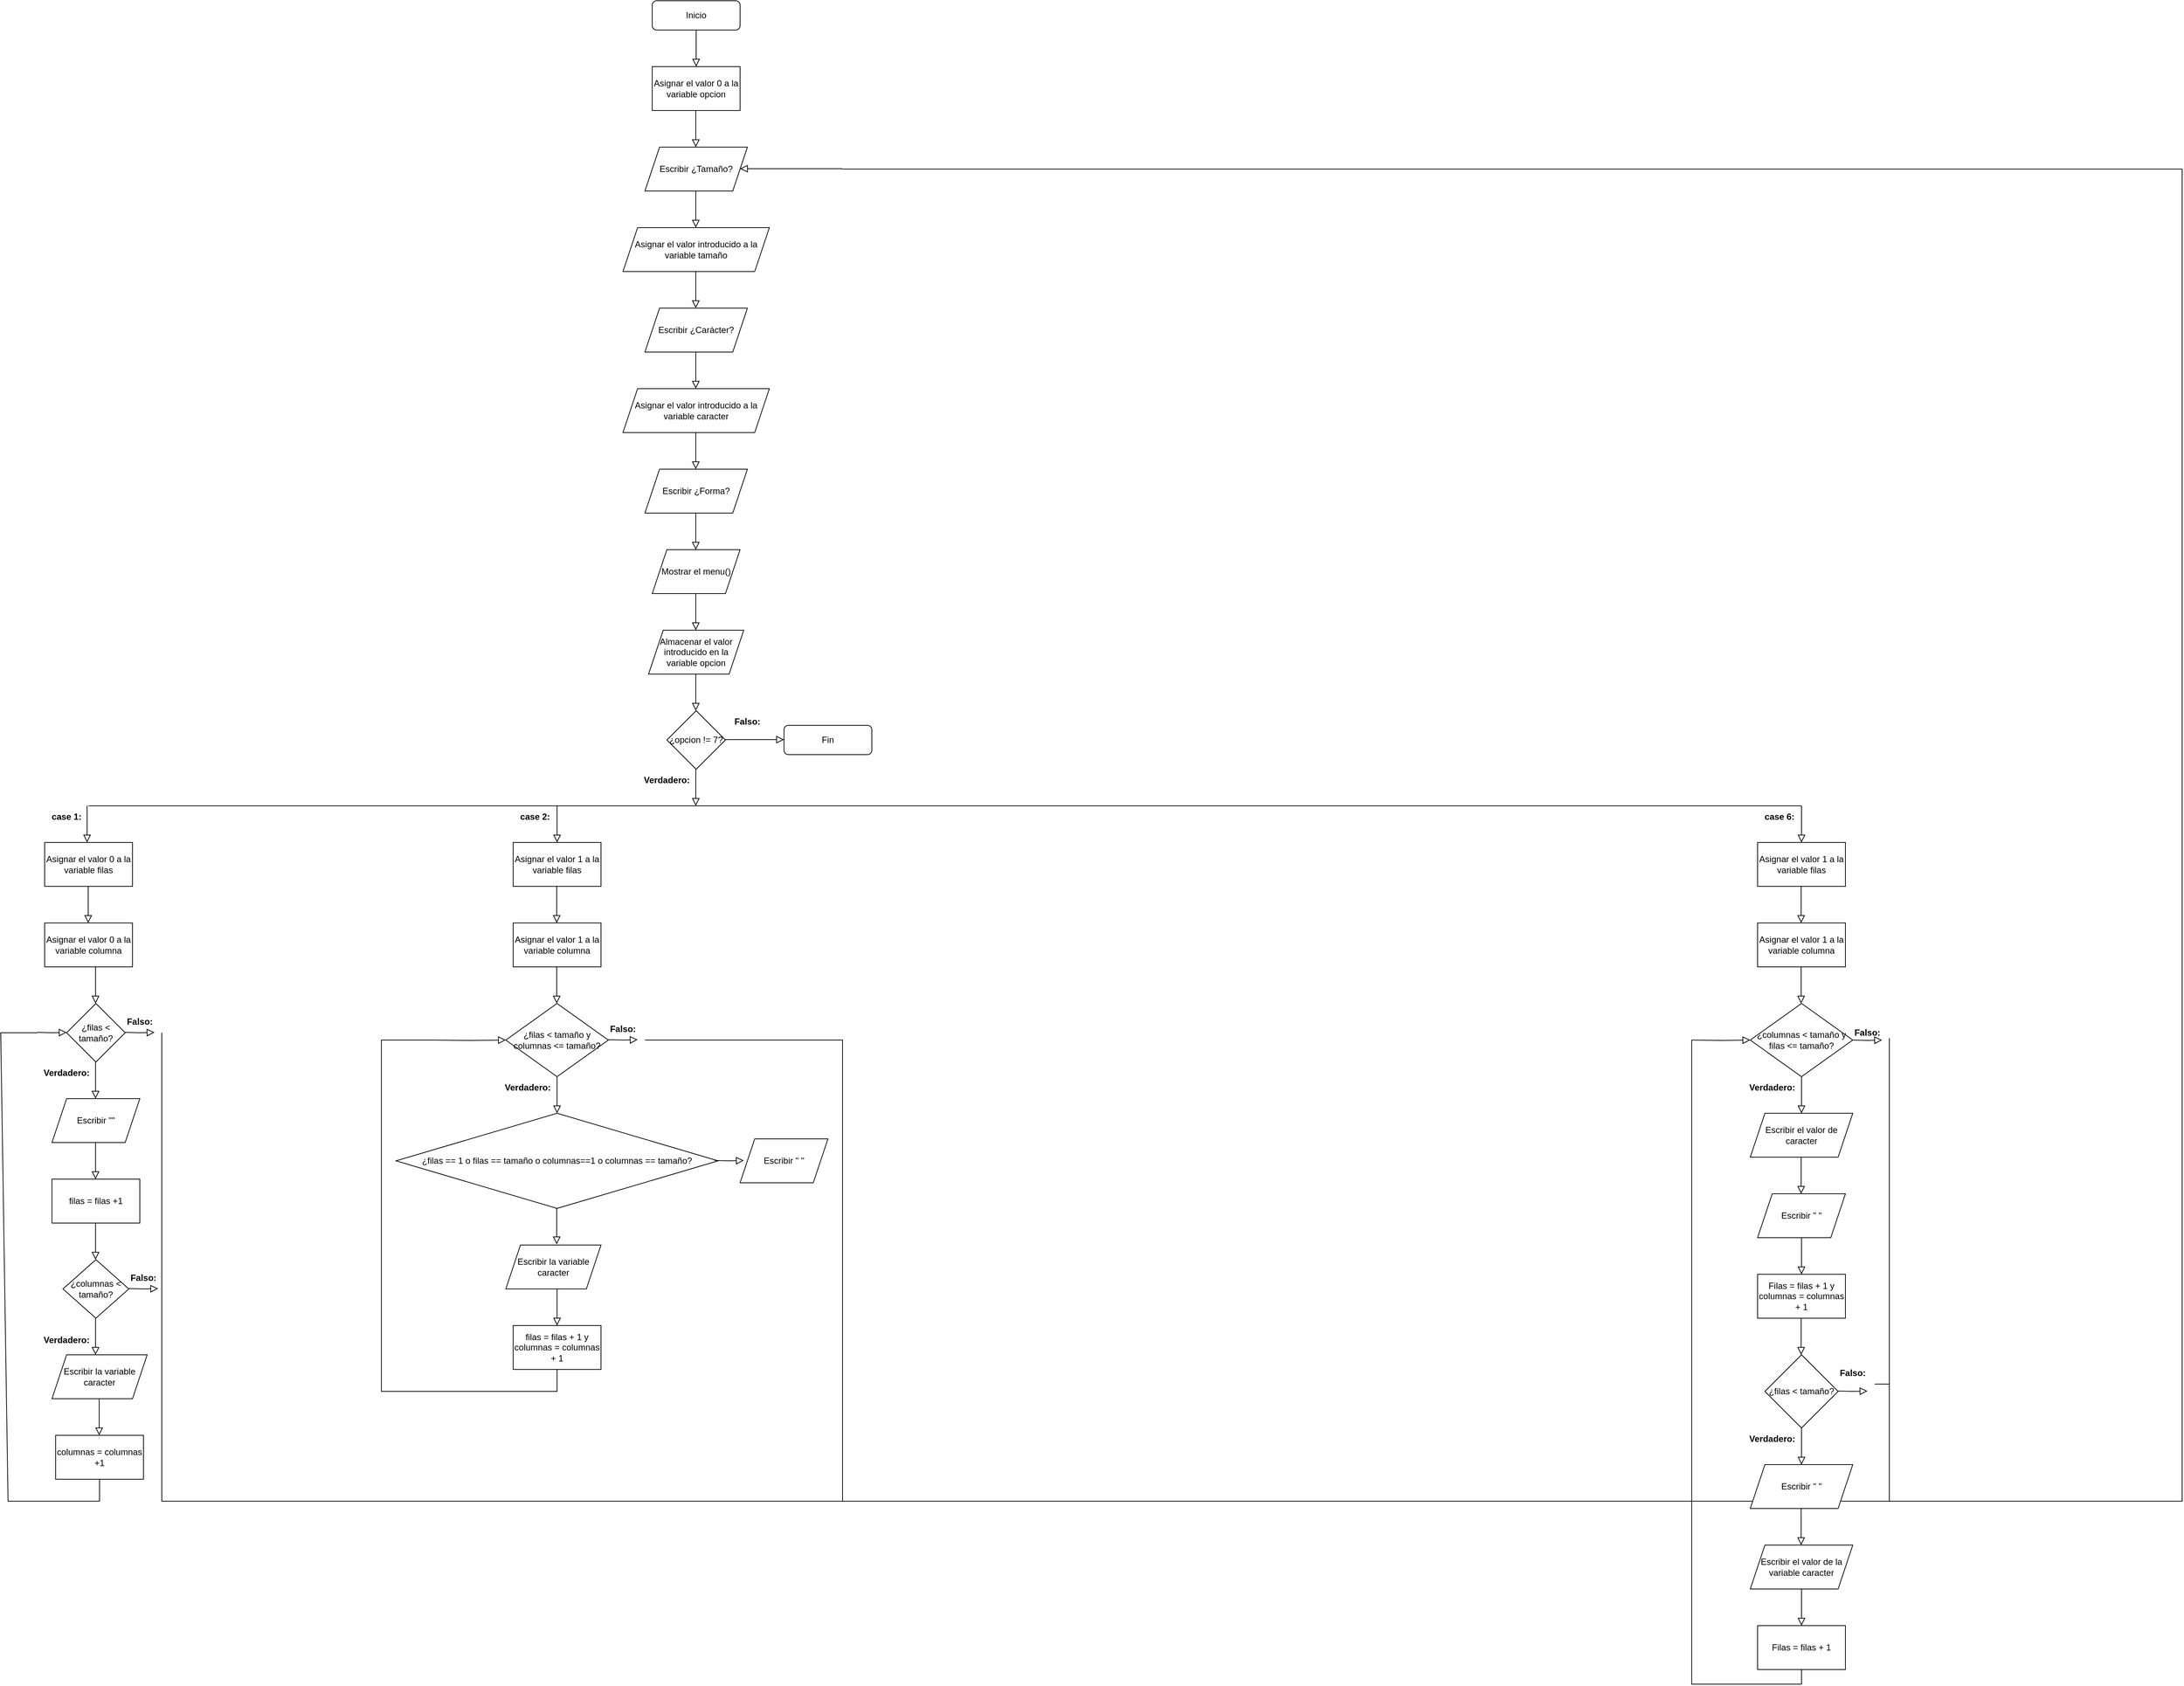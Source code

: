 <mxfile version="16.6.4" type="github">
  <diagram id="C5RBs43oDa-KdzZeNtuy" name="Page-1">
    <mxGraphModel dx="2249" dy="794" grid="1" gridSize="10" guides="1" tooltips="1" connect="1" arrows="1" fold="1" page="1" pageScale="1" pageWidth="827" pageHeight="1169" math="0" shadow="0">
      <root>
        <mxCell id="WIyWlLk6GJQsqaUBKTNV-0" />
        <mxCell id="WIyWlLk6GJQsqaUBKTNV-1" parent="WIyWlLk6GJQsqaUBKTNV-0" />
        <mxCell id="WIyWlLk6GJQsqaUBKTNV-2" value="" style="rounded=0;html=1;jettySize=auto;orthogonalLoop=1;fontSize=11;endArrow=block;endFill=0;endSize=8;strokeWidth=1;shadow=0;labelBackgroundColor=none;edgeStyle=orthogonalEdgeStyle;" parent="WIyWlLk6GJQsqaUBKTNV-1" source="WIyWlLk6GJQsqaUBKTNV-3" edge="1">
          <mxGeometry relative="1" as="geometry">
            <mxPoint x="220" y="170" as="targetPoint" />
          </mxGeometry>
        </mxCell>
        <mxCell id="WIyWlLk6GJQsqaUBKTNV-3" value="Inicio" style="rounded=1;whiteSpace=wrap;html=1;fontSize=12;glass=0;strokeWidth=1;shadow=0;" parent="WIyWlLk6GJQsqaUBKTNV-1" vertex="1">
          <mxGeometry x="160" y="80" width="120" height="40" as="geometry" />
        </mxCell>
        <mxCell id="WIyWlLk6GJQsqaUBKTNV-11" value="Fin" style="rounded=1;whiteSpace=wrap;html=1;fontSize=12;glass=0;strokeWidth=1;shadow=0;" parent="WIyWlLk6GJQsqaUBKTNV-1" vertex="1">
          <mxGeometry x="340" y="1070" width="120" height="40" as="geometry" />
        </mxCell>
        <mxCell id="46j91-FNaxugVj8FgMSO-0" value="Asignar el valor 0 a la variable opcion" style="rounded=0;whiteSpace=wrap;html=1;" vertex="1" parent="WIyWlLk6GJQsqaUBKTNV-1">
          <mxGeometry x="160" y="170" width="120" height="60" as="geometry" />
        </mxCell>
        <mxCell id="46j91-FNaxugVj8FgMSO-1" value="" style="rounded=0;html=1;jettySize=auto;orthogonalLoop=1;fontSize=11;endArrow=block;endFill=0;endSize=8;strokeWidth=1;shadow=0;labelBackgroundColor=none;edgeStyle=orthogonalEdgeStyle;" edge="1" parent="WIyWlLk6GJQsqaUBKTNV-1">
          <mxGeometry relative="1" as="geometry">
            <mxPoint x="219.5" y="230" as="sourcePoint" />
            <mxPoint x="219.5" y="280" as="targetPoint" />
          </mxGeometry>
        </mxCell>
        <mxCell id="46j91-FNaxugVj8FgMSO-2" value="Escribir ¿Tamaño?" style="shape=parallelogram;perimeter=parallelogramPerimeter;whiteSpace=wrap;html=1;fixedSize=1;" vertex="1" parent="WIyWlLk6GJQsqaUBKTNV-1">
          <mxGeometry x="150" y="280" width="140" height="60" as="geometry" />
        </mxCell>
        <mxCell id="46j91-FNaxugVj8FgMSO-10" value="" style="rounded=0;html=1;jettySize=auto;orthogonalLoop=1;fontSize=11;endArrow=block;endFill=0;endSize=8;strokeWidth=1;shadow=0;labelBackgroundColor=none;edgeStyle=orthogonalEdgeStyle;" edge="1" parent="WIyWlLk6GJQsqaUBKTNV-1">
          <mxGeometry relative="1" as="geometry">
            <mxPoint x="219.5" y="780" as="sourcePoint" />
            <mxPoint x="219.5" y="830" as="targetPoint" />
          </mxGeometry>
        </mxCell>
        <mxCell id="46j91-FNaxugVj8FgMSO-11" value="" style="rounded=0;html=1;jettySize=auto;orthogonalLoop=1;fontSize=11;endArrow=block;endFill=0;endSize=8;strokeWidth=1;shadow=0;labelBackgroundColor=none;edgeStyle=orthogonalEdgeStyle;" edge="1" parent="WIyWlLk6GJQsqaUBKTNV-1">
          <mxGeometry relative="1" as="geometry">
            <mxPoint x="219.5" y="670" as="sourcePoint" />
            <mxPoint x="219.5" y="720" as="targetPoint" />
          </mxGeometry>
        </mxCell>
        <mxCell id="46j91-FNaxugVj8FgMSO-12" value="" style="rounded=0;html=1;jettySize=auto;orthogonalLoop=1;fontSize=11;endArrow=block;endFill=0;endSize=8;strokeWidth=1;shadow=0;labelBackgroundColor=none;edgeStyle=orthogonalEdgeStyle;" edge="1" parent="WIyWlLk6GJQsqaUBKTNV-1">
          <mxGeometry relative="1" as="geometry">
            <mxPoint x="219.5" y="560" as="sourcePoint" />
            <mxPoint x="219.5" y="610" as="targetPoint" />
          </mxGeometry>
        </mxCell>
        <mxCell id="46j91-FNaxugVj8FgMSO-13" value="" style="rounded=0;html=1;jettySize=auto;orthogonalLoop=1;fontSize=11;endArrow=block;endFill=0;endSize=8;strokeWidth=1;shadow=0;labelBackgroundColor=none;edgeStyle=orthogonalEdgeStyle;" edge="1" parent="WIyWlLk6GJQsqaUBKTNV-1">
          <mxGeometry relative="1" as="geometry">
            <mxPoint x="219.5" y="450" as="sourcePoint" />
            <mxPoint x="219.5" y="500" as="targetPoint" />
          </mxGeometry>
        </mxCell>
        <mxCell id="46j91-FNaxugVj8FgMSO-14" value="" style="rounded=0;html=1;jettySize=auto;orthogonalLoop=1;fontSize=11;endArrow=block;endFill=0;endSize=8;strokeWidth=1;shadow=0;labelBackgroundColor=none;edgeStyle=orthogonalEdgeStyle;" edge="1" parent="WIyWlLk6GJQsqaUBKTNV-1">
          <mxGeometry relative="1" as="geometry">
            <mxPoint x="219.5" y="340" as="sourcePoint" />
            <mxPoint x="219.5" y="390" as="targetPoint" />
          </mxGeometry>
        </mxCell>
        <mxCell id="46j91-FNaxugVj8FgMSO-15" value="Asignar el valor introducido a la variable tamaño" style="shape=parallelogram;perimeter=parallelogramPerimeter;whiteSpace=wrap;html=1;fixedSize=1;" vertex="1" parent="WIyWlLk6GJQsqaUBKTNV-1">
          <mxGeometry x="120" y="390" width="200" height="60" as="geometry" />
        </mxCell>
        <mxCell id="46j91-FNaxugVj8FgMSO-16" value="Escribir ¿Carácter?" style="shape=parallelogram;perimeter=parallelogramPerimeter;whiteSpace=wrap;html=1;fixedSize=1;" vertex="1" parent="WIyWlLk6GJQsqaUBKTNV-1">
          <mxGeometry x="150" y="500" width="140" height="60" as="geometry" />
        </mxCell>
        <mxCell id="46j91-FNaxugVj8FgMSO-17" value="Asignar el valor introducido a la variable caracter" style="shape=parallelogram;perimeter=parallelogramPerimeter;whiteSpace=wrap;html=1;fixedSize=1;" vertex="1" parent="WIyWlLk6GJQsqaUBKTNV-1">
          <mxGeometry x="120" y="610" width="200" height="60" as="geometry" />
        </mxCell>
        <mxCell id="46j91-FNaxugVj8FgMSO-18" value="Escribir ¿Forma?" style="shape=parallelogram;perimeter=parallelogramPerimeter;whiteSpace=wrap;html=1;fixedSize=1;" vertex="1" parent="WIyWlLk6GJQsqaUBKTNV-1">
          <mxGeometry x="150" y="720" width="140" height="60" as="geometry" />
        </mxCell>
        <mxCell id="46j91-FNaxugVj8FgMSO-19" value="Mostrar el menu()" style="shape=parallelogram;perimeter=parallelogramPerimeter;whiteSpace=wrap;html=1;fixedSize=1;" vertex="1" parent="WIyWlLk6GJQsqaUBKTNV-1">
          <mxGeometry x="160" y="830" width="120" height="60" as="geometry" />
        </mxCell>
        <mxCell id="46j91-FNaxugVj8FgMSO-20" value="" style="rounded=0;html=1;jettySize=auto;orthogonalLoop=1;fontSize=11;endArrow=block;endFill=0;endSize=8;strokeWidth=1;shadow=0;labelBackgroundColor=none;edgeStyle=orthogonalEdgeStyle;" edge="1" parent="WIyWlLk6GJQsqaUBKTNV-1">
          <mxGeometry relative="1" as="geometry">
            <mxPoint x="219.5" y="890" as="sourcePoint" />
            <mxPoint x="219.5" y="940" as="targetPoint" />
          </mxGeometry>
        </mxCell>
        <mxCell id="46j91-FNaxugVj8FgMSO-21" value="Almacenar el valor introducido en la variable opcion" style="shape=parallelogram;perimeter=parallelogramPerimeter;whiteSpace=wrap;html=1;fixedSize=1;" vertex="1" parent="WIyWlLk6GJQsqaUBKTNV-1">
          <mxGeometry x="155" y="940" width="130" height="60" as="geometry" />
        </mxCell>
        <mxCell id="46j91-FNaxugVj8FgMSO-22" value="¿opcion != 7?" style="rhombus;whiteSpace=wrap;html=1;" vertex="1" parent="WIyWlLk6GJQsqaUBKTNV-1">
          <mxGeometry x="180" y="1050" width="80" height="80" as="geometry" />
        </mxCell>
        <mxCell id="46j91-FNaxugVj8FgMSO-23" value="" style="rounded=0;html=1;jettySize=auto;orthogonalLoop=1;fontSize=11;endArrow=block;endFill=0;endSize=8;strokeWidth=1;shadow=0;labelBackgroundColor=none;edgeStyle=orthogonalEdgeStyle;" edge="1" parent="WIyWlLk6GJQsqaUBKTNV-1">
          <mxGeometry relative="1" as="geometry">
            <mxPoint x="219.5" y="1000" as="sourcePoint" />
            <mxPoint x="219.5" y="1050" as="targetPoint" />
          </mxGeometry>
        </mxCell>
        <mxCell id="46j91-FNaxugVj8FgMSO-24" value="" style="rounded=0;html=1;jettySize=auto;orthogonalLoop=1;fontSize=11;endArrow=block;endFill=0;endSize=8;strokeWidth=1;shadow=0;labelBackgroundColor=none;edgeStyle=orthogonalEdgeStyle;" edge="1" parent="WIyWlLk6GJQsqaUBKTNV-1">
          <mxGeometry relative="1" as="geometry">
            <mxPoint x="219.5" y="1130" as="sourcePoint" />
            <mxPoint x="219.5" y="1180" as="targetPoint" />
          </mxGeometry>
        </mxCell>
        <mxCell id="46j91-FNaxugVj8FgMSO-25" value="&lt;b&gt;Verdadero:&lt;/b&gt;" style="text;html=1;strokeColor=none;fillColor=none;align=center;verticalAlign=middle;whiteSpace=wrap;rounded=0;" vertex="1" parent="WIyWlLk6GJQsqaUBKTNV-1">
          <mxGeometry x="150" y="1130" width="60" height="30" as="geometry" />
        </mxCell>
        <mxCell id="46j91-FNaxugVj8FgMSO-27" value="" style="rounded=0;html=1;jettySize=auto;orthogonalLoop=1;fontSize=11;endArrow=block;endFill=0;endSize=8;strokeWidth=1;shadow=0;labelBackgroundColor=none;edgeStyle=orthogonalEdgeStyle;" edge="1" parent="WIyWlLk6GJQsqaUBKTNV-1">
          <mxGeometry relative="1" as="geometry">
            <mxPoint x="260" y="1089.5" as="sourcePoint" />
            <mxPoint x="340" y="1089.5" as="targetPoint" />
          </mxGeometry>
        </mxCell>
        <mxCell id="46j91-FNaxugVj8FgMSO-28" value="&lt;b&gt;Falso:&lt;/b&gt;" style="text;html=1;strokeColor=none;fillColor=none;align=center;verticalAlign=middle;whiteSpace=wrap;rounded=0;" vertex="1" parent="WIyWlLk6GJQsqaUBKTNV-1">
          <mxGeometry x="260" y="1050" width="60" height="30" as="geometry" />
        </mxCell>
        <mxCell id="46j91-FNaxugVj8FgMSO-29" value="" style="endArrow=none;html=1;rounded=0;" edge="1" parent="WIyWlLk6GJQsqaUBKTNV-1">
          <mxGeometry width="50" height="50" relative="1" as="geometry">
            <mxPoint x="-610" y="1180" as="sourcePoint" />
            <mxPoint x="1730" y="1180" as="targetPoint" />
          </mxGeometry>
        </mxCell>
        <mxCell id="46j91-FNaxugVj8FgMSO-32" value="&lt;b&gt;case 1:&lt;/b&gt;" style="text;html=1;strokeColor=none;fillColor=none;align=center;verticalAlign=middle;whiteSpace=wrap;rounded=0;" vertex="1" parent="WIyWlLk6GJQsqaUBKTNV-1">
          <mxGeometry x="-670" y="1180" width="60" height="30" as="geometry" />
        </mxCell>
        <mxCell id="46j91-FNaxugVj8FgMSO-33" value="Asignar el valor 0 a la variable filas" style="rounded=0;whiteSpace=wrap;html=1;" vertex="1" parent="WIyWlLk6GJQsqaUBKTNV-1">
          <mxGeometry x="-670" y="1230" width="120" height="60" as="geometry" />
        </mxCell>
        <mxCell id="46j91-FNaxugVj8FgMSO-34" value="Asignar el valor 0 a la variable columna" style="rounded=0;whiteSpace=wrap;html=1;" vertex="1" parent="WIyWlLk6GJQsqaUBKTNV-1">
          <mxGeometry x="-670" y="1340" width="120" height="60" as="geometry" />
        </mxCell>
        <mxCell id="46j91-FNaxugVj8FgMSO-35" value="" style="rounded=0;html=1;jettySize=auto;orthogonalLoop=1;fontSize=11;endArrow=block;endFill=0;endSize=8;strokeWidth=1;shadow=0;labelBackgroundColor=none;edgeStyle=orthogonalEdgeStyle;" edge="1" parent="WIyWlLk6GJQsqaUBKTNV-1">
          <mxGeometry relative="1" as="geometry">
            <mxPoint x="-610.5" y="1290" as="sourcePoint" />
            <mxPoint x="-610.5" y="1340" as="targetPoint" />
          </mxGeometry>
        </mxCell>
        <mxCell id="46j91-FNaxugVj8FgMSO-36" value="¿filas &amp;lt; tamaño?" style="rhombus;whiteSpace=wrap;html=1;" vertex="1" parent="WIyWlLk6GJQsqaUBKTNV-1">
          <mxGeometry x="-640" y="1450" width="80" height="80" as="geometry" />
        </mxCell>
        <mxCell id="46j91-FNaxugVj8FgMSO-37" value="" style="rounded=0;html=1;jettySize=auto;orthogonalLoop=1;fontSize=11;endArrow=block;endFill=0;endSize=8;strokeWidth=1;shadow=0;labelBackgroundColor=none;edgeStyle=orthogonalEdgeStyle;" edge="1" parent="WIyWlLk6GJQsqaUBKTNV-1">
          <mxGeometry relative="1" as="geometry">
            <mxPoint x="-600.5" y="1400" as="sourcePoint" />
            <mxPoint x="-600.5" y="1450" as="targetPoint" />
          </mxGeometry>
        </mxCell>
        <mxCell id="46j91-FNaxugVj8FgMSO-38" value="" style="rounded=0;html=1;jettySize=auto;orthogonalLoop=1;fontSize=11;endArrow=block;endFill=0;endSize=8;strokeWidth=1;shadow=0;labelBackgroundColor=none;edgeStyle=orthogonalEdgeStyle;" edge="1" parent="WIyWlLk6GJQsqaUBKTNV-1">
          <mxGeometry relative="1" as="geometry">
            <mxPoint x="-600.5" y="1530" as="sourcePoint" />
            <mxPoint x="-600.5" y="1580" as="targetPoint" />
          </mxGeometry>
        </mxCell>
        <mxCell id="46j91-FNaxugVj8FgMSO-39" value="" style="rounded=0;html=1;jettySize=auto;orthogonalLoop=1;fontSize=11;endArrow=block;endFill=0;endSize=8;strokeWidth=1;shadow=0;labelBackgroundColor=none;edgeStyle=orthogonalEdgeStyle;" edge="1" parent="WIyWlLk6GJQsqaUBKTNV-1">
          <mxGeometry relative="1" as="geometry">
            <mxPoint x="-560" y="1489.5" as="sourcePoint" />
            <mxPoint x="-520" y="1489.5" as="targetPoint" />
          </mxGeometry>
        </mxCell>
        <mxCell id="46j91-FNaxugVj8FgMSO-40" value="&lt;b&gt;Verdadero:&lt;/b&gt;" style="text;html=1;strokeColor=none;fillColor=none;align=center;verticalAlign=middle;whiteSpace=wrap;rounded=0;" vertex="1" parent="WIyWlLk6GJQsqaUBKTNV-1">
          <mxGeometry x="-670" y="1530" width="60" height="30" as="geometry" />
        </mxCell>
        <mxCell id="46j91-FNaxugVj8FgMSO-41" value="&lt;b&gt;Falso:&lt;/b&gt;" style="text;html=1;strokeColor=none;fillColor=none;align=center;verticalAlign=middle;whiteSpace=wrap;rounded=0;" vertex="1" parent="WIyWlLk6GJQsqaUBKTNV-1">
          <mxGeometry x="-570" y="1460" width="60" height="30" as="geometry" />
        </mxCell>
        <mxCell id="46j91-FNaxugVj8FgMSO-42" value="Escribir &quot;&quot;" style="shape=parallelogram;perimeter=parallelogramPerimeter;whiteSpace=wrap;html=1;fixedSize=1;" vertex="1" parent="WIyWlLk6GJQsqaUBKTNV-1">
          <mxGeometry x="-660" y="1580" width="120" height="60" as="geometry" />
        </mxCell>
        <mxCell id="46j91-FNaxugVj8FgMSO-43" value="" style="rounded=0;html=1;jettySize=auto;orthogonalLoop=1;fontSize=11;endArrow=block;endFill=0;endSize=8;strokeWidth=1;shadow=0;labelBackgroundColor=none;edgeStyle=orthogonalEdgeStyle;" edge="1" parent="WIyWlLk6GJQsqaUBKTNV-1">
          <mxGeometry relative="1" as="geometry">
            <mxPoint x="-600.5" y="1640" as="sourcePoint" />
            <mxPoint x="-600.5" y="1690" as="targetPoint" />
          </mxGeometry>
        </mxCell>
        <mxCell id="46j91-FNaxugVj8FgMSO-44" value="¿columnas &amp;lt; tamaño?" style="rhombus;whiteSpace=wrap;html=1;" vertex="1" parent="WIyWlLk6GJQsqaUBKTNV-1">
          <mxGeometry x="-645" y="1800" width="90" height="80" as="geometry" />
        </mxCell>
        <mxCell id="46j91-FNaxugVj8FgMSO-47" value="" style="rounded=0;html=1;jettySize=auto;orthogonalLoop=1;fontSize=11;endArrow=block;endFill=0;endSize=8;strokeWidth=1;shadow=0;labelBackgroundColor=none;edgeStyle=orthogonalEdgeStyle;" edge="1" parent="WIyWlLk6GJQsqaUBKTNV-1">
          <mxGeometry relative="1" as="geometry">
            <mxPoint x="-600.5" y="1880" as="sourcePoint" />
            <mxPoint x="-600.5" y="1930" as="targetPoint" />
          </mxGeometry>
        </mxCell>
        <mxCell id="46j91-FNaxugVj8FgMSO-48" value="" style="rounded=0;html=1;jettySize=auto;orthogonalLoop=1;fontSize=11;endArrow=block;endFill=0;endSize=8;strokeWidth=1;shadow=0;labelBackgroundColor=none;edgeStyle=orthogonalEdgeStyle;" edge="1" parent="WIyWlLk6GJQsqaUBKTNV-1">
          <mxGeometry relative="1" as="geometry">
            <mxPoint x="-555" y="1839.5" as="sourcePoint" />
            <mxPoint x="-515" y="1839.5" as="targetPoint" />
          </mxGeometry>
        </mxCell>
        <mxCell id="46j91-FNaxugVj8FgMSO-50" value="&lt;b&gt;Falso:&lt;/b&gt;" style="text;html=1;strokeColor=none;fillColor=none;align=center;verticalAlign=middle;whiteSpace=wrap;rounded=0;" vertex="1" parent="WIyWlLk6GJQsqaUBKTNV-1">
          <mxGeometry x="-550" y="1810" width="30" height="30" as="geometry" />
        </mxCell>
        <mxCell id="46j91-FNaxugVj8FgMSO-51" value="&lt;b&gt;Verdadero:&lt;/b&gt;" style="text;html=1;strokeColor=none;fillColor=none;align=center;verticalAlign=middle;whiteSpace=wrap;rounded=0;" vertex="1" parent="WIyWlLk6GJQsqaUBKTNV-1">
          <mxGeometry x="-655" y="1910" width="30" as="geometry" />
        </mxCell>
        <mxCell id="46j91-FNaxugVj8FgMSO-53" value="Escribir la variable caracter" style="shape=parallelogram;perimeter=parallelogramPerimeter;whiteSpace=wrap;html=1;fixedSize=1;" vertex="1" parent="WIyWlLk6GJQsqaUBKTNV-1">
          <mxGeometry x="-660" y="1930" width="130" height="60" as="geometry" />
        </mxCell>
        <mxCell id="46j91-FNaxugVj8FgMSO-55" value="filas = filas +1" style="rounded=0;whiteSpace=wrap;html=1;" vertex="1" parent="WIyWlLk6GJQsqaUBKTNV-1">
          <mxGeometry x="-660" y="1690" width="120" height="60" as="geometry" />
        </mxCell>
        <mxCell id="46j91-FNaxugVj8FgMSO-57" value="" style="rounded=0;html=1;jettySize=auto;orthogonalLoop=1;fontSize=11;endArrow=block;endFill=0;endSize=8;strokeWidth=1;shadow=0;labelBackgroundColor=none;edgeStyle=orthogonalEdgeStyle;" edge="1" parent="WIyWlLk6GJQsqaUBKTNV-1">
          <mxGeometry relative="1" as="geometry">
            <mxPoint x="-600.5" y="1750" as="sourcePoint" />
            <mxPoint x="-600.5" y="1800" as="targetPoint" />
          </mxGeometry>
        </mxCell>
        <mxCell id="46j91-FNaxugVj8FgMSO-62" value="columnas = columnas +1" style="rounded=0;whiteSpace=wrap;html=1;" vertex="1" parent="WIyWlLk6GJQsqaUBKTNV-1">
          <mxGeometry x="-655" y="2040" width="120" height="60" as="geometry" />
        </mxCell>
        <mxCell id="46j91-FNaxugVj8FgMSO-63" value="" style="rounded=0;html=1;jettySize=auto;orthogonalLoop=1;fontSize=11;endArrow=block;endFill=0;endSize=8;strokeWidth=1;shadow=0;labelBackgroundColor=none;edgeStyle=orthogonalEdgeStyle;" edge="1" parent="WIyWlLk6GJQsqaUBKTNV-1">
          <mxGeometry relative="1" as="geometry">
            <mxPoint x="-595.5" y="1990" as="sourcePoint" />
            <mxPoint x="-595.5" y="2040" as="targetPoint" />
          </mxGeometry>
        </mxCell>
        <mxCell id="46j91-FNaxugVj8FgMSO-67" value="" style="rounded=0;html=1;jettySize=auto;orthogonalLoop=1;fontSize=11;endArrow=block;endFill=0;endSize=8;strokeWidth=1;shadow=0;labelBackgroundColor=none;edgeStyle=orthogonalEdgeStyle;" edge="1" parent="WIyWlLk6GJQsqaUBKTNV-1">
          <mxGeometry relative="1" as="geometry">
            <mxPoint x="30" y="1180" as="sourcePoint" />
            <mxPoint x="30" y="1230" as="targetPoint" />
          </mxGeometry>
        </mxCell>
        <mxCell id="46j91-FNaxugVj8FgMSO-68" value="&lt;b&gt;case 2:&lt;/b&gt;" style="text;html=1;strokeColor=none;fillColor=none;align=center;verticalAlign=middle;whiteSpace=wrap;rounded=0;" vertex="1" parent="WIyWlLk6GJQsqaUBKTNV-1">
          <mxGeometry x="-30" y="1180" width="60" height="30" as="geometry" />
        </mxCell>
        <mxCell id="46j91-FNaxugVj8FgMSO-69" value="Asignar el valor 1 a la variable filas" style="rounded=0;whiteSpace=wrap;html=1;" vertex="1" parent="WIyWlLk6GJQsqaUBKTNV-1">
          <mxGeometry x="-30" y="1230" width="120" height="60" as="geometry" />
        </mxCell>
        <mxCell id="46j91-FNaxugVj8FgMSO-70" value="Asignar el valor 1 a la variable columna" style="rounded=0;whiteSpace=wrap;html=1;" vertex="1" parent="WIyWlLk6GJQsqaUBKTNV-1">
          <mxGeometry x="-30" y="1340" width="120" height="60" as="geometry" />
        </mxCell>
        <mxCell id="46j91-FNaxugVj8FgMSO-71" value="" style="rounded=0;html=1;jettySize=auto;orthogonalLoop=1;fontSize=11;endArrow=block;endFill=0;endSize=8;strokeWidth=1;shadow=0;labelBackgroundColor=none;edgeStyle=orthogonalEdgeStyle;" edge="1" parent="WIyWlLk6GJQsqaUBKTNV-1">
          <mxGeometry relative="1" as="geometry">
            <mxPoint x="29.5" y="1290" as="sourcePoint" />
            <mxPoint x="29.5" y="1340" as="targetPoint" />
          </mxGeometry>
        </mxCell>
        <mxCell id="46j91-FNaxugVj8FgMSO-72" value="¿filas &amp;lt; tamaño y columnas &amp;lt;= tamaño?" style="rhombus;whiteSpace=wrap;html=1;" vertex="1" parent="WIyWlLk6GJQsqaUBKTNV-1">
          <mxGeometry x="-40" y="1450" width="140" height="100" as="geometry" />
        </mxCell>
        <mxCell id="46j91-FNaxugVj8FgMSO-73" value="" style="rounded=0;html=1;jettySize=auto;orthogonalLoop=1;fontSize=11;endArrow=block;endFill=0;endSize=8;strokeWidth=1;shadow=0;labelBackgroundColor=none;edgeStyle=orthogonalEdgeStyle;" edge="1" parent="WIyWlLk6GJQsqaUBKTNV-1">
          <mxGeometry relative="1" as="geometry">
            <mxPoint x="29.5" y="1400" as="sourcePoint" />
            <mxPoint x="29.5" y="1450" as="targetPoint" />
          </mxGeometry>
        </mxCell>
        <mxCell id="46j91-FNaxugVj8FgMSO-74" value="" style="rounded=0;html=1;jettySize=auto;orthogonalLoop=1;fontSize=11;endArrow=block;endFill=0;endSize=8;strokeWidth=1;shadow=0;labelBackgroundColor=none;edgeStyle=orthogonalEdgeStyle;" edge="1" parent="WIyWlLk6GJQsqaUBKTNV-1">
          <mxGeometry relative="1" as="geometry">
            <mxPoint x="100" y="1499.5" as="sourcePoint" />
            <mxPoint x="140" y="1499.5" as="targetPoint" />
          </mxGeometry>
        </mxCell>
        <mxCell id="46j91-FNaxugVj8FgMSO-76" value="&lt;b&gt;Falso:&lt;/b&gt;" style="text;html=1;strokeColor=none;fillColor=none;align=center;verticalAlign=middle;whiteSpace=wrap;rounded=0;" vertex="1" parent="WIyWlLk6GJQsqaUBKTNV-1">
          <mxGeometry x="90" y="1470" width="60" height="30" as="geometry" />
        </mxCell>
        <mxCell id="46j91-FNaxugVj8FgMSO-77" value="" style="rounded=0;html=1;jettySize=auto;orthogonalLoop=1;fontSize=11;endArrow=block;endFill=0;endSize=8;strokeWidth=1;shadow=0;labelBackgroundColor=none;edgeStyle=orthogonalEdgeStyle;" edge="1" parent="WIyWlLk6GJQsqaUBKTNV-1">
          <mxGeometry relative="1" as="geometry">
            <mxPoint x="30" y="1550" as="sourcePoint" />
            <mxPoint x="30" y="1600" as="targetPoint" />
          </mxGeometry>
        </mxCell>
        <mxCell id="46j91-FNaxugVj8FgMSO-81" value="&lt;b&gt;Verdadero:&lt;/b&gt;" style="text;html=1;strokeColor=none;fillColor=none;align=center;verticalAlign=middle;whiteSpace=wrap;rounded=0;" vertex="1" parent="WIyWlLk6GJQsqaUBKTNV-1">
          <mxGeometry x="-40" y="1550" width="60" height="30" as="geometry" />
        </mxCell>
        <mxCell id="46j91-FNaxugVj8FgMSO-84" value="Escribir la variable caracter" style="shape=parallelogram;perimeter=parallelogramPerimeter;whiteSpace=wrap;html=1;fixedSize=1;" vertex="1" parent="WIyWlLk6GJQsqaUBKTNV-1">
          <mxGeometry x="-40" y="1780" width="130" height="60" as="geometry" />
        </mxCell>
        <mxCell id="46j91-FNaxugVj8FgMSO-78" value="¿filas == 1 o filas == tamaño o columnas==1 o columnas == tamaño?" style="rhombus;whiteSpace=wrap;html=1;" vertex="1" parent="WIyWlLk6GJQsqaUBKTNV-1">
          <mxGeometry x="-190" y="1600" width="440" height="130" as="geometry" />
        </mxCell>
        <mxCell id="46j91-FNaxugVj8FgMSO-86" value="" style="rounded=0;html=1;jettySize=auto;orthogonalLoop=1;fontSize=11;endArrow=block;endFill=0;endSize=8;strokeWidth=1;shadow=0;labelBackgroundColor=none;edgeStyle=orthogonalEdgeStyle;" edge="1" parent="WIyWlLk6GJQsqaUBKTNV-1">
          <mxGeometry relative="1" as="geometry">
            <mxPoint x="29.5" y="1729" as="sourcePoint" />
            <mxPoint x="29.5" y="1779" as="targetPoint" />
          </mxGeometry>
        </mxCell>
        <mxCell id="46j91-FNaxugVj8FgMSO-87" value="" style="rounded=0;html=1;jettySize=auto;orthogonalLoop=1;fontSize=11;endArrow=block;endFill=0;endSize=8;strokeWidth=1;shadow=0;labelBackgroundColor=none;edgeStyle=orthogonalEdgeStyle;" edge="1" parent="WIyWlLk6GJQsqaUBKTNV-1">
          <mxGeometry relative="1" as="geometry">
            <mxPoint x="-612" y="1180" as="sourcePoint" />
            <mxPoint x="-612" y="1230" as="targetPoint" />
          </mxGeometry>
        </mxCell>
        <mxCell id="46j91-FNaxugVj8FgMSO-88" value="" style="rounded=0;html=1;jettySize=auto;orthogonalLoop=1;fontSize=11;endArrow=block;endFill=0;endSize=8;strokeWidth=1;shadow=0;labelBackgroundColor=none;edgeStyle=orthogonalEdgeStyle;" edge="1" parent="WIyWlLk6GJQsqaUBKTNV-1">
          <mxGeometry relative="1" as="geometry">
            <mxPoint x="245" y="1664.5" as="sourcePoint" />
            <mxPoint x="285" y="1664.5" as="targetPoint" />
          </mxGeometry>
        </mxCell>
        <mxCell id="46j91-FNaxugVj8FgMSO-89" value="Escribir &quot; &quot;" style="shape=parallelogram;perimeter=parallelogramPerimeter;whiteSpace=wrap;html=1;fixedSize=1;" vertex="1" parent="WIyWlLk6GJQsqaUBKTNV-1">
          <mxGeometry x="280" y="1635" width="120" height="60" as="geometry" />
        </mxCell>
        <mxCell id="46j91-FNaxugVj8FgMSO-90" value="filas = filas + 1 y columnas = columnas + 1" style="rounded=0;whiteSpace=wrap;html=1;" vertex="1" parent="WIyWlLk6GJQsqaUBKTNV-1">
          <mxGeometry x="-30" y="1890" width="120" height="60" as="geometry" />
        </mxCell>
        <mxCell id="46j91-FNaxugVj8FgMSO-91" value="" style="rounded=0;html=1;jettySize=auto;orthogonalLoop=1;fontSize=11;endArrow=block;endFill=0;endSize=8;strokeWidth=1;shadow=0;labelBackgroundColor=none;edgeStyle=orthogonalEdgeStyle;" edge="1" parent="WIyWlLk6GJQsqaUBKTNV-1">
          <mxGeometry relative="1" as="geometry">
            <mxPoint x="30" y="1840" as="sourcePoint" />
            <mxPoint x="30" y="1890" as="targetPoint" />
          </mxGeometry>
        </mxCell>
        <mxCell id="46j91-FNaxugVj8FgMSO-92" value="" style="endArrow=none;html=1;rounded=0;exitX=0.5;exitY=1;exitDx=0;exitDy=0;" edge="1" parent="WIyWlLk6GJQsqaUBKTNV-1" source="46j91-FNaxugVj8FgMSO-90">
          <mxGeometry width="50" height="50" relative="1" as="geometry">
            <mxPoint x="10" y="2010" as="sourcePoint" />
            <mxPoint x="-140" y="1500" as="targetPoint" />
            <Array as="points">
              <mxPoint x="30" y="1980" />
              <mxPoint x="-210" y="1980" />
              <mxPoint x="-210" y="1500" />
            </Array>
          </mxGeometry>
        </mxCell>
        <mxCell id="46j91-FNaxugVj8FgMSO-93" value="" style="rounded=0;html=1;jettySize=auto;orthogonalLoop=1;fontSize=11;endArrow=block;endFill=0;endSize=8;strokeWidth=1;shadow=0;labelBackgroundColor=none;edgeStyle=orthogonalEdgeStyle;entryX=0;entryY=0.5;entryDx=0;entryDy=0;" edge="1" parent="WIyWlLk6GJQsqaUBKTNV-1" target="46j91-FNaxugVj8FgMSO-72">
          <mxGeometry relative="1" as="geometry">
            <mxPoint x="-140" y="1500" as="sourcePoint" />
            <mxPoint x="-100" y="1500" as="targetPoint" />
          </mxGeometry>
        </mxCell>
        <mxCell id="46j91-FNaxugVj8FgMSO-95" value="" style="endArrow=none;html=1;rounded=0;exitX=0.5;exitY=1;exitDx=0;exitDy=0;" edge="1" parent="WIyWlLk6GJQsqaUBKTNV-1" source="46j91-FNaxugVj8FgMSO-62">
          <mxGeometry width="50" height="50" relative="1" as="geometry">
            <mxPoint x="-330" y="1770" as="sourcePoint" />
            <mxPoint x="-680" y="1490" as="targetPoint" />
            <Array as="points">
              <mxPoint x="-595" y="2130" />
              <mxPoint x="-720" y="2130" />
              <mxPoint x="-730" y="1490" />
            </Array>
          </mxGeometry>
        </mxCell>
        <mxCell id="46j91-FNaxugVj8FgMSO-96" value="" style="rounded=0;html=1;jettySize=auto;orthogonalLoop=1;fontSize=11;endArrow=block;endFill=0;endSize=8;strokeWidth=1;shadow=0;labelBackgroundColor=none;edgeStyle=orthogonalEdgeStyle;" edge="1" parent="WIyWlLk6GJQsqaUBKTNV-1">
          <mxGeometry relative="1" as="geometry">
            <mxPoint x="-680" y="1489.5" as="sourcePoint" />
            <mxPoint x="-640" y="1489.5" as="targetPoint" />
          </mxGeometry>
        </mxCell>
        <mxCell id="46j91-FNaxugVj8FgMSO-97" value="" style="rounded=0;html=1;jettySize=auto;orthogonalLoop=1;fontSize=11;endArrow=block;endFill=0;endSize=8;strokeWidth=1;shadow=0;labelBackgroundColor=none;edgeStyle=orthogonalEdgeStyle;" edge="1" parent="WIyWlLk6GJQsqaUBKTNV-1">
          <mxGeometry relative="1" as="geometry">
            <mxPoint x="1730" y="1180" as="sourcePoint" />
            <mxPoint x="1730" y="1230" as="targetPoint" />
          </mxGeometry>
        </mxCell>
        <mxCell id="46j91-FNaxugVj8FgMSO-98" value="&lt;b&gt;case 6:&lt;/b&gt;" style="text;html=1;strokeColor=none;fillColor=none;align=center;verticalAlign=middle;whiteSpace=wrap;rounded=0;" vertex="1" parent="WIyWlLk6GJQsqaUBKTNV-1">
          <mxGeometry x="1670" y="1180" width="60" height="30" as="geometry" />
        </mxCell>
        <mxCell id="46j91-FNaxugVj8FgMSO-99" value="Asignar el valor 1 a la variable filas" style="rounded=0;whiteSpace=wrap;html=1;" vertex="1" parent="WIyWlLk6GJQsqaUBKTNV-1">
          <mxGeometry x="1670" y="1230" width="120" height="60" as="geometry" />
        </mxCell>
        <mxCell id="46j91-FNaxugVj8FgMSO-100" value="Asignar el valor 1 a la variable columna" style="rounded=0;whiteSpace=wrap;html=1;" vertex="1" parent="WIyWlLk6GJQsqaUBKTNV-1">
          <mxGeometry x="1670" y="1340" width="120" height="60" as="geometry" />
        </mxCell>
        <mxCell id="46j91-FNaxugVj8FgMSO-101" value="" style="rounded=0;html=1;jettySize=auto;orthogonalLoop=1;fontSize=11;endArrow=block;endFill=0;endSize=8;strokeWidth=1;shadow=0;labelBackgroundColor=none;edgeStyle=orthogonalEdgeStyle;" edge="1" parent="WIyWlLk6GJQsqaUBKTNV-1">
          <mxGeometry relative="1" as="geometry">
            <mxPoint x="1729.5" y="1290" as="sourcePoint" />
            <mxPoint x="1729.5" y="1340" as="targetPoint" />
          </mxGeometry>
        </mxCell>
        <mxCell id="46j91-FNaxugVj8FgMSO-102" value="" style="rounded=0;html=1;jettySize=auto;orthogonalLoop=1;fontSize=11;endArrow=block;endFill=0;endSize=8;strokeWidth=1;shadow=0;labelBackgroundColor=none;edgeStyle=orthogonalEdgeStyle;" edge="1" parent="WIyWlLk6GJQsqaUBKTNV-1">
          <mxGeometry relative="1" as="geometry">
            <mxPoint x="1729.5" y="1400" as="sourcePoint" />
            <mxPoint x="1729.5" y="1450" as="targetPoint" />
          </mxGeometry>
        </mxCell>
        <mxCell id="46j91-FNaxugVj8FgMSO-103" value="¿columnas &amp;lt; tamaño y filas &amp;lt;= tamaño?" style="rhombus;whiteSpace=wrap;html=1;" vertex="1" parent="WIyWlLk6GJQsqaUBKTNV-1">
          <mxGeometry x="1660" y="1450" width="140" height="100" as="geometry" />
        </mxCell>
        <mxCell id="46j91-FNaxugVj8FgMSO-105" value="" style="rounded=0;html=1;jettySize=auto;orthogonalLoop=1;fontSize=11;endArrow=block;endFill=0;endSize=8;strokeWidth=1;shadow=0;labelBackgroundColor=none;edgeStyle=orthogonalEdgeStyle;" edge="1" parent="WIyWlLk6GJQsqaUBKTNV-1">
          <mxGeometry relative="1" as="geometry">
            <mxPoint x="1729.5" y="1660" as="sourcePoint" />
            <mxPoint x="1729.5" y="1710" as="targetPoint" />
          </mxGeometry>
        </mxCell>
        <mxCell id="46j91-FNaxugVj8FgMSO-106" value="" style="rounded=0;html=1;jettySize=auto;orthogonalLoop=1;fontSize=11;endArrow=block;endFill=0;endSize=8;strokeWidth=1;shadow=0;labelBackgroundColor=none;edgeStyle=orthogonalEdgeStyle;" edge="1" parent="WIyWlLk6GJQsqaUBKTNV-1">
          <mxGeometry relative="1" as="geometry">
            <mxPoint x="1730" y="1550" as="sourcePoint" />
            <mxPoint x="1730" y="1600" as="targetPoint" />
          </mxGeometry>
        </mxCell>
        <mxCell id="46j91-FNaxugVj8FgMSO-107" value="" style="rounded=0;html=1;jettySize=auto;orthogonalLoop=1;fontSize=11;endArrow=block;endFill=0;endSize=8;strokeWidth=1;shadow=0;labelBackgroundColor=none;edgeStyle=orthogonalEdgeStyle;" edge="1" parent="WIyWlLk6GJQsqaUBKTNV-1">
          <mxGeometry relative="1" as="geometry">
            <mxPoint x="1800" y="1500" as="sourcePoint" />
            <mxPoint x="1840" y="1500" as="targetPoint" />
          </mxGeometry>
        </mxCell>
        <mxCell id="46j91-FNaxugVj8FgMSO-108" value="Escribir el valor de caracter" style="shape=parallelogram;perimeter=parallelogramPerimeter;whiteSpace=wrap;html=1;fixedSize=1;" vertex="1" parent="WIyWlLk6GJQsqaUBKTNV-1">
          <mxGeometry x="1660" y="1600" width="140" height="60" as="geometry" />
        </mxCell>
        <mxCell id="46j91-FNaxugVj8FgMSO-109" value="Escribir &quot; &quot;" style="shape=parallelogram;perimeter=parallelogramPerimeter;whiteSpace=wrap;html=1;fixedSize=1;" vertex="1" parent="WIyWlLk6GJQsqaUBKTNV-1">
          <mxGeometry x="1670" y="1710" width="120" height="60" as="geometry" />
        </mxCell>
        <mxCell id="46j91-FNaxugVj8FgMSO-110" value="&lt;b&gt;Verdadero:&lt;/b&gt;" style="text;html=1;strokeColor=none;fillColor=none;align=center;verticalAlign=middle;whiteSpace=wrap;rounded=0;" vertex="1" parent="WIyWlLk6GJQsqaUBKTNV-1">
          <mxGeometry x="1660" y="1550" width="60" height="30" as="geometry" />
        </mxCell>
        <mxCell id="46j91-FNaxugVj8FgMSO-111" value="&lt;b&gt;Falso:&lt;/b&gt;" style="text;html=1;strokeColor=none;fillColor=none;align=center;verticalAlign=middle;whiteSpace=wrap;rounded=0;" vertex="1" parent="WIyWlLk6GJQsqaUBKTNV-1">
          <mxGeometry x="1790" y="1475" width="60" height="30" as="geometry" />
        </mxCell>
        <mxCell id="46j91-FNaxugVj8FgMSO-112" value="Filas = filas + 1 y columnas = columnas + 1" style="rounded=0;whiteSpace=wrap;html=1;" vertex="1" parent="WIyWlLk6GJQsqaUBKTNV-1">
          <mxGeometry x="1670" y="1820" width="120" height="60" as="geometry" />
        </mxCell>
        <mxCell id="46j91-FNaxugVj8FgMSO-114" value="" style="rounded=0;html=1;jettySize=auto;orthogonalLoop=1;fontSize=11;endArrow=block;endFill=0;endSize=8;strokeWidth=1;shadow=0;labelBackgroundColor=none;edgeStyle=orthogonalEdgeStyle;" edge="1" parent="WIyWlLk6GJQsqaUBKTNV-1">
          <mxGeometry relative="1" as="geometry">
            <mxPoint x="1730" y="1770" as="sourcePoint" />
            <mxPoint x="1730" y="1820" as="targetPoint" />
          </mxGeometry>
        </mxCell>
        <mxCell id="46j91-FNaxugVj8FgMSO-117" value="¿filas &amp;lt; tamaño?" style="rhombus;whiteSpace=wrap;html=1;" vertex="1" parent="WIyWlLk6GJQsqaUBKTNV-1">
          <mxGeometry x="1680" y="1930" width="100" height="100" as="geometry" />
        </mxCell>
        <mxCell id="46j91-FNaxugVj8FgMSO-118" value="" style="rounded=0;html=1;jettySize=auto;orthogonalLoop=1;fontSize=11;endArrow=block;endFill=0;endSize=8;strokeWidth=1;shadow=0;labelBackgroundColor=none;edgeStyle=orthogonalEdgeStyle;" edge="1" parent="WIyWlLk6GJQsqaUBKTNV-1">
          <mxGeometry relative="1" as="geometry">
            <mxPoint x="1729.5" y="2140" as="sourcePoint" />
            <mxPoint x="1729.5" y="2190" as="targetPoint" />
          </mxGeometry>
        </mxCell>
        <mxCell id="46j91-FNaxugVj8FgMSO-119" value="" style="rounded=0;html=1;jettySize=auto;orthogonalLoop=1;fontSize=11;endArrow=block;endFill=0;endSize=8;strokeWidth=1;shadow=0;labelBackgroundColor=none;edgeStyle=orthogonalEdgeStyle;" edge="1" parent="WIyWlLk6GJQsqaUBKTNV-1">
          <mxGeometry relative="1" as="geometry">
            <mxPoint x="1730" y="2030" as="sourcePoint" />
            <mxPoint x="1730" y="2080" as="targetPoint" />
          </mxGeometry>
        </mxCell>
        <mxCell id="46j91-FNaxugVj8FgMSO-120" value="" style="rounded=0;html=1;jettySize=auto;orthogonalLoop=1;fontSize=11;endArrow=block;endFill=0;endSize=8;strokeWidth=1;shadow=0;labelBackgroundColor=none;edgeStyle=orthogonalEdgeStyle;" edge="1" parent="WIyWlLk6GJQsqaUBKTNV-1">
          <mxGeometry relative="1" as="geometry">
            <mxPoint x="1780" y="1979.5" as="sourcePoint" />
            <mxPoint x="1820" y="1979.5" as="targetPoint" />
          </mxGeometry>
        </mxCell>
        <mxCell id="46j91-FNaxugVj8FgMSO-122" value="Escribir el valor de la variable caracter" style="shape=parallelogram;perimeter=parallelogramPerimeter;whiteSpace=wrap;html=1;fixedSize=1;" vertex="1" parent="WIyWlLk6GJQsqaUBKTNV-1">
          <mxGeometry x="1660" y="2190" width="140" height="60" as="geometry" />
        </mxCell>
        <mxCell id="46j91-FNaxugVj8FgMSO-123" value="&lt;b&gt;Verdadero:&lt;/b&gt;" style="text;html=1;strokeColor=none;fillColor=none;align=center;verticalAlign=middle;whiteSpace=wrap;rounded=0;" vertex="1" parent="WIyWlLk6GJQsqaUBKTNV-1">
          <mxGeometry x="1660" y="2030" width="60" height="30" as="geometry" />
        </mxCell>
        <mxCell id="46j91-FNaxugVj8FgMSO-124" value="&lt;b&gt;Falso:&lt;/b&gt;" style="text;html=1;strokeColor=none;fillColor=none;align=center;verticalAlign=middle;whiteSpace=wrap;rounded=0;" vertex="1" parent="WIyWlLk6GJQsqaUBKTNV-1">
          <mxGeometry x="1770" y="1940" width="60" height="30" as="geometry" />
        </mxCell>
        <mxCell id="46j91-FNaxugVj8FgMSO-125" value="Filas = filas + 1" style="rounded=0;whiteSpace=wrap;html=1;" vertex="1" parent="WIyWlLk6GJQsqaUBKTNV-1">
          <mxGeometry x="1670" y="2300" width="120" height="60" as="geometry" />
        </mxCell>
        <mxCell id="46j91-FNaxugVj8FgMSO-126" value="" style="rounded=0;html=1;jettySize=auto;orthogonalLoop=1;fontSize=11;endArrow=block;endFill=0;endSize=8;strokeWidth=1;shadow=0;labelBackgroundColor=none;edgeStyle=orthogonalEdgeStyle;" edge="1" parent="WIyWlLk6GJQsqaUBKTNV-1">
          <mxGeometry relative="1" as="geometry">
            <mxPoint x="1730" y="2250" as="sourcePoint" />
            <mxPoint x="1730" y="2300" as="targetPoint" />
          </mxGeometry>
        </mxCell>
        <mxCell id="46j91-FNaxugVj8FgMSO-127" value="" style="rounded=0;html=1;jettySize=auto;orthogonalLoop=1;fontSize=11;endArrow=block;endFill=0;endSize=8;strokeWidth=1;shadow=0;labelBackgroundColor=none;edgeStyle=orthogonalEdgeStyle;" edge="1" parent="WIyWlLk6GJQsqaUBKTNV-1">
          <mxGeometry relative="1" as="geometry">
            <mxPoint x="1729.5" y="1880" as="sourcePoint" />
            <mxPoint x="1729.5" y="1930" as="targetPoint" />
          </mxGeometry>
        </mxCell>
        <mxCell id="46j91-FNaxugVj8FgMSO-128" value="" style="endArrow=none;html=1;rounded=0;exitX=0.5;exitY=1;exitDx=0;exitDy=0;" edge="1" parent="WIyWlLk6GJQsqaUBKTNV-1" source="46j91-FNaxugVj8FgMSO-125">
          <mxGeometry width="50" height="50" relative="1" as="geometry">
            <mxPoint x="1400" y="2200" as="sourcePoint" />
            <mxPoint x="1580" y="1500" as="targetPoint" />
            <Array as="points">
              <mxPoint x="1730" y="2380" />
              <mxPoint x="1580" y="2380" />
            </Array>
          </mxGeometry>
        </mxCell>
        <mxCell id="46j91-FNaxugVj8FgMSO-129" value="" style="rounded=0;html=1;jettySize=auto;orthogonalLoop=1;fontSize=11;endArrow=block;endFill=0;endSize=8;strokeWidth=1;shadow=0;labelBackgroundColor=none;edgeStyle=orthogonalEdgeStyle;entryX=0;entryY=0.5;entryDx=0;entryDy=0;" edge="1" parent="WIyWlLk6GJQsqaUBKTNV-1" target="46j91-FNaxugVj8FgMSO-103">
          <mxGeometry relative="1" as="geometry">
            <mxPoint x="1580" y="1500" as="sourcePoint" />
            <mxPoint x="1620" y="1500" as="targetPoint" />
          </mxGeometry>
        </mxCell>
        <mxCell id="46j91-FNaxugVj8FgMSO-130" value="" style="endArrow=none;html=1;rounded=0;entryX=1;entryY=1;entryDx=0;entryDy=0;" edge="1" parent="WIyWlLk6GJQsqaUBKTNV-1" target="46j91-FNaxugVj8FgMSO-41">
          <mxGeometry width="50" height="50" relative="1" as="geometry">
            <mxPoint x="2250" y="310" as="sourcePoint" />
            <mxPoint x="-240" y="1580" as="targetPoint" />
            <Array as="points">
              <mxPoint x="2250" y="2130" />
              <mxPoint x="-510" y="2130" />
            </Array>
          </mxGeometry>
        </mxCell>
        <mxCell id="46j91-FNaxugVj8FgMSO-121" value="Escribir &quot; &quot;" style="shape=parallelogram;perimeter=parallelogramPerimeter;whiteSpace=wrap;html=1;fixedSize=1;" vertex="1" parent="WIyWlLk6GJQsqaUBKTNV-1">
          <mxGeometry x="1660" y="2080" width="140" height="60" as="geometry" />
        </mxCell>
        <mxCell id="46j91-FNaxugVj8FgMSO-131" value="" style="rounded=0;html=1;jettySize=auto;orthogonalLoop=1;fontSize=11;endArrow=block;endFill=0;endSize=8;strokeWidth=1;shadow=0;labelBackgroundColor=none;edgeStyle=orthogonalEdgeStyle;" edge="1" parent="WIyWlLk6GJQsqaUBKTNV-1">
          <mxGeometry relative="1" as="geometry">
            <mxPoint x="420" y="309.5" as="sourcePoint" />
            <mxPoint x="280" y="309.5" as="targetPoint" />
          </mxGeometry>
        </mxCell>
        <mxCell id="46j91-FNaxugVj8FgMSO-132" value="" style="endArrow=none;html=1;rounded=0;" edge="1" parent="WIyWlLk6GJQsqaUBKTNV-1">
          <mxGeometry width="50" height="50" relative="1" as="geometry">
            <mxPoint x="420" y="310" as="sourcePoint" />
            <mxPoint x="2250" y="310" as="targetPoint" />
          </mxGeometry>
        </mxCell>
        <mxCell id="46j91-FNaxugVj8FgMSO-133" value="" style="endArrow=none;html=1;rounded=0;exitX=1;exitY=1;exitDx=0;exitDy=0;" edge="1" parent="WIyWlLk6GJQsqaUBKTNV-1" source="46j91-FNaxugVj8FgMSO-76">
          <mxGeometry width="50" height="50" relative="1" as="geometry">
            <mxPoint x="290" y="1740" as="sourcePoint" />
            <mxPoint x="420" y="2130" as="targetPoint" />
            <Array as="points">
              <mxPoint x="420" y="1500" />
            </Array>
          </mxGeometry>
        </mxCell>
        <mxCell id="46j91-FNaxugVj8FgMSO-134" value="" style="endArrow=none;html=1;rounded=0;exitX=1;exitY=0.75;exitDx=0;exitDy=0;" edge="1" parent="WIyWlLk6GJQsqaUBKTNV-1" source="46j91-FNaxugVj8FgMSO-111">
          <mxGeometry width="50" height="50" relative="1" as="geometry">
            <mxPoint x="1520" y="1740" as="sourcePoint" />
            <mxPoint x="1850" y="2130" as="targetPoint" />
          </mxGeometry>
        </mxCell>
        <mxCell id="46j91-FNaxugVj8FgMSO-135" value="" style="endArrow=none;html=1;rounded=0;exitX=1;exitY=1;exitDx=0;exitDy=0;" edge="1" parent="WIyWlLk6GJQsqaUBKTNV-1" source="46j91-FNaxugVj8FgMSO-124">
          <mxGeometry width="50" height="50" relative="1" as="geometry">
            <mxPoint x="1520" y="1840" as="sourcePoint" />
            <mxPoint x="1850" y="1970" as="targetPoint" />
          </mxGeometry>
        </mxCell>
      </root>
    </mxGraphModel>
  </diagram>
</mxfile>
